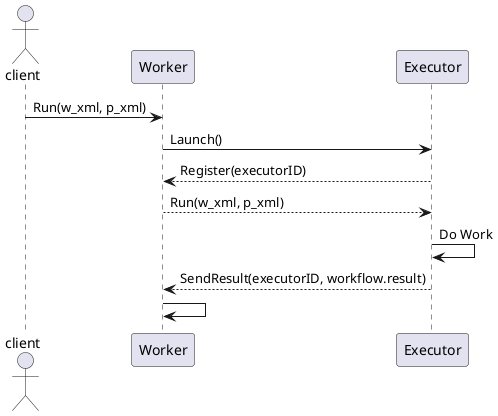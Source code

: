 @startuml Worker

actor client

client -> Worker: Run(w_xml, p_xml)
Worker -> Executor: Launch()
Executor --> Worker: Register(executorID)

Worker --> Executor: Run(w_xml, p_xml)
Executor -> Executor: Do Work
Executor --> Worker: SendResult(executorID, workflow.result)

Worker -> Worker:
@enduml